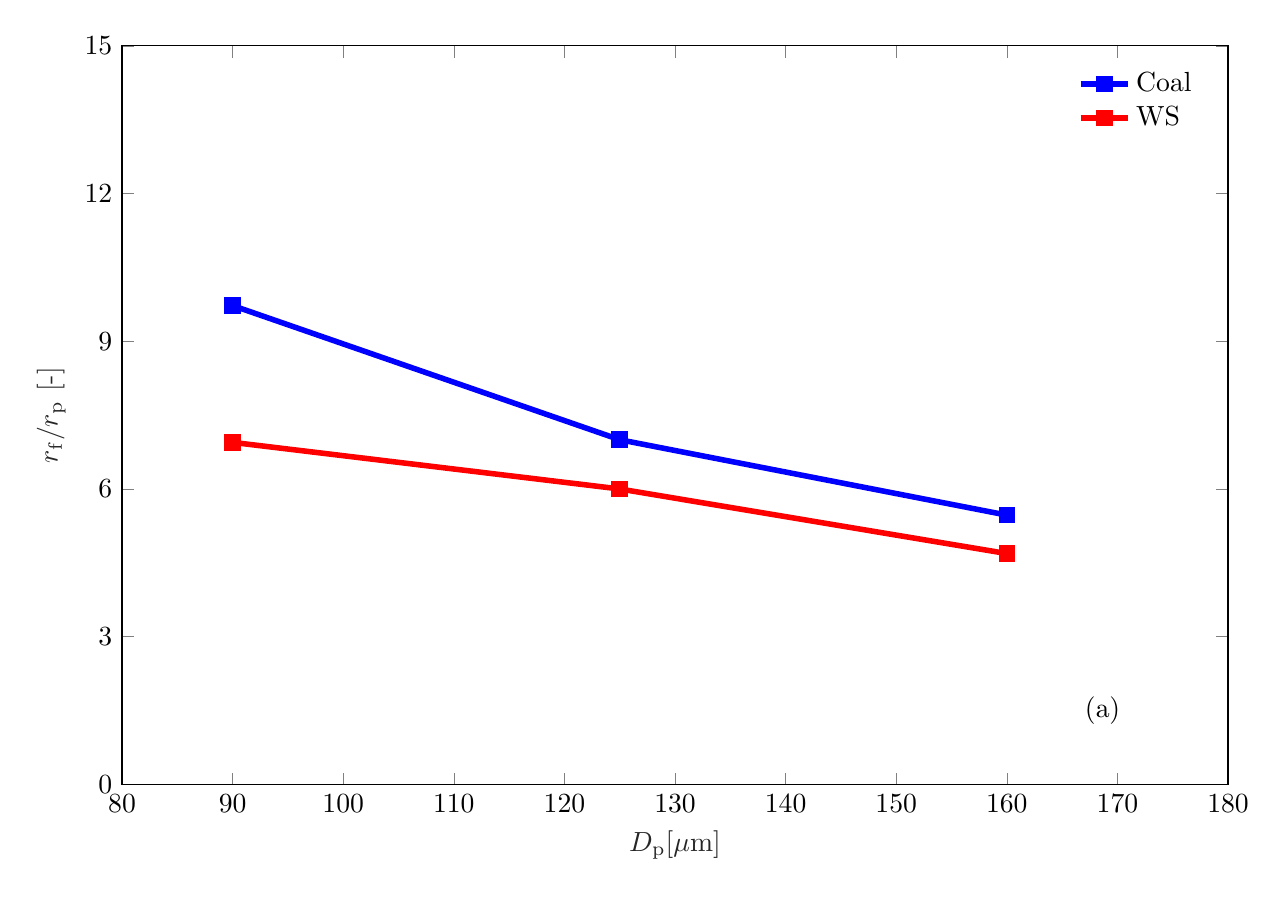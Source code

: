 % This file was created by matlab2tikz.
%
%The latest updates can be retrieved from
%  http://www.mathworks.com/matlabcentral/fileexchange/22022-matlab2tikz-matlab2tikz
%where you can also make suggestions and rate matlab2tikz.
%
\begin{tikzpicture}

\begin{axis}[%
width=5.53in,
height=3.693in,
at={(1.069in,1.125in)},
scale only axis,
xmin=80,
xmax=180,
xlabel style={font=\color{white!15!black}},
xlabel={$D_\mathrm{p} \mathrm{[\mu m]}$},
ymin=0,
ymax=15,
ytick={ 0,  3,  6,  9, 12, 15},
ylabel style={font=\color{white!15!black}},
ylabel={$r_\mathrm{f}/r_\mathrm{p}$ [-]},
axis background/.style={fill=white},
legend style={legend cell align=left, align=left, fill=none, draw=none}
]
\addplot [color=blue, line width=2.0pt, mark=square*, mark options={solid, fill=blue, blue}]
  table[row sep=crcr]{%
90	9.724\\
125	7\\
160	5.469\\
};
\addlegendentry{Coal}

\addplot [color=red, line width=2.0pt, mark=square*, mark options={solid, fill=red, red}]
  table[row sep=crcr]{%
90	6.946\\
125	6\\
160	4.688\\
};
\addlegendentry{WS}

\node[right, align=left, inner sep=0]
at (axis cs:167,1.5) {(a)};
\end{axis}
\end{tikzpicture}%